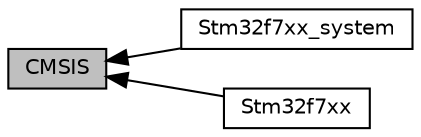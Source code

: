 digraph "CMSIS"
{
  edge [fontname="Helvetica",fontsize="10",labelfontname="Helvetica",labelfontsize="10"];
  node [fontname="Helvetica",fontsize="10",shape=record];
  rankdir=LR;
  Node2 [label="Stm32f7xx_system",height=0.2,width=0.4,color="black", fillcolor="white", style="filled",URL="$group__stm32f7xx__system.html"];
  Node0 [label="CMSIS",height=0.2,width=0.4,color="black", fillcolor="grey75", style="filled", fontcolor="black"];
  Node1 [label="Stm32f7xx",height=0.2,width=0.4,color="black", fillcolor="white", style="filled",URL="$group__stm32f7xx.html"];
  Node0->Node1 [shape=plaintext, dir="back", style="solid"];
  Node0->Node2 [shape=plaintext, dir="back", style="solid"];
}
